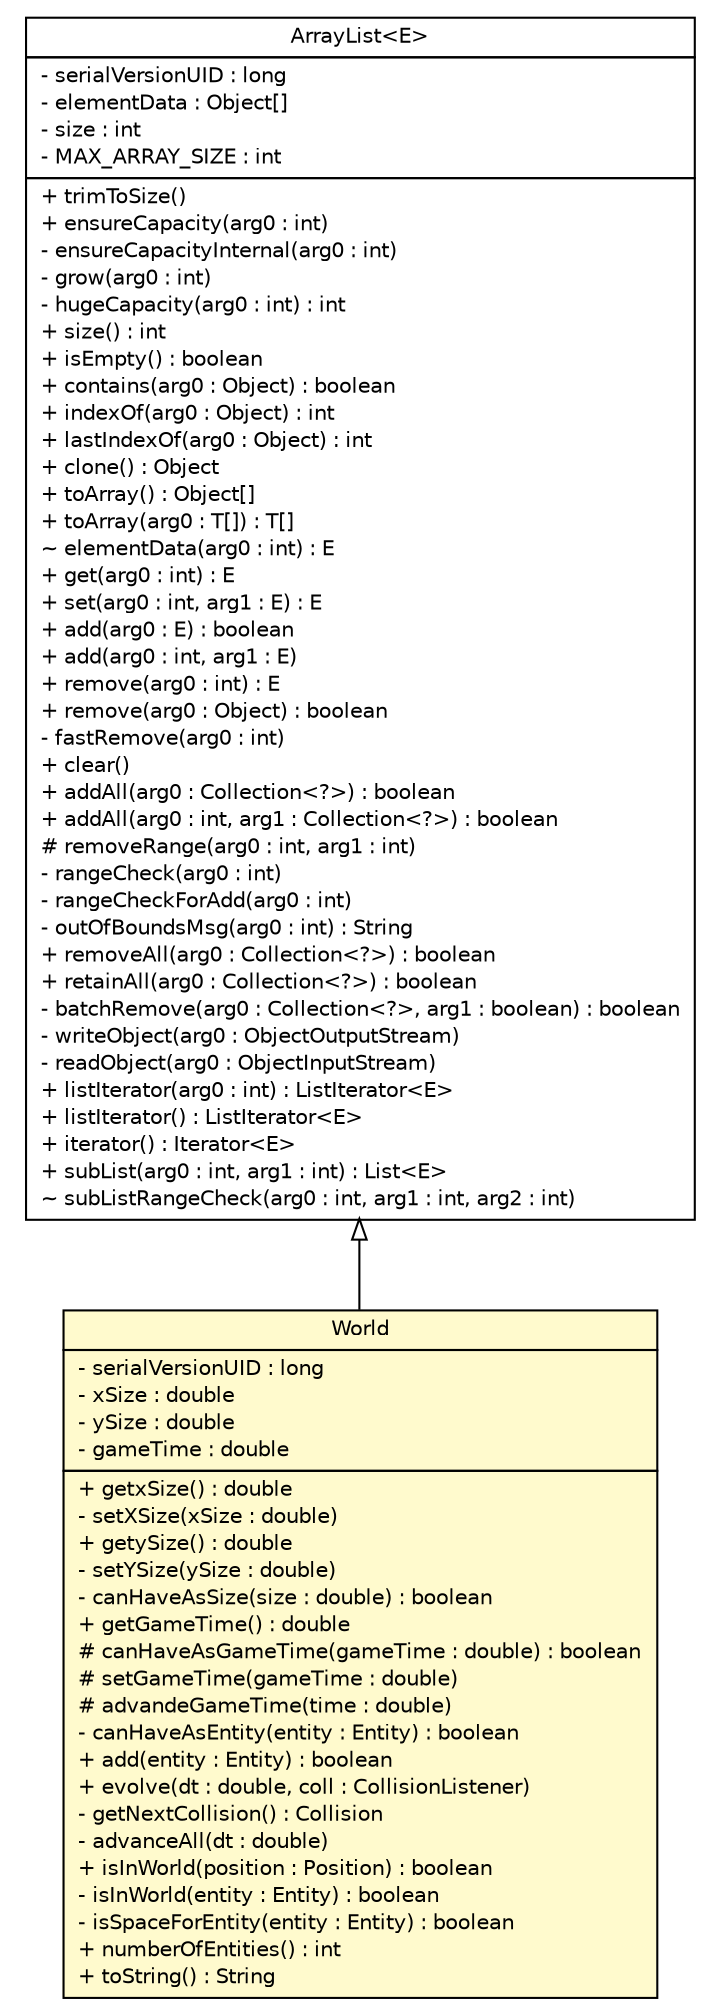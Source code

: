 #!/usr/local/bin/dot
#
# Class diagram 
# Generated by UMLGraph version R5_6 (http://www.umlgraph.org/)
#

digraph G {
	edge [fontname="Helvetica",fontsize=10,labelfontname="Helvetica",labelfontsize=10];
	node [fontname="Helvetica",fontsize=10,shape=plaintext];
	nodesep=0.25;
	ranksep=0.5;
	// world.World
	c17895 [label=<<table title="world.World" border="0" cellborder="1" cellspacing="0" cellpadding="2" port="p" bgcolor="lemonChiffon" href="./World.html">
		<tr><td><table border="0" cellspacing="0" cellpadding="1">
<tr><td align="center" balign="center"> World </td></tr>
		</table></td></tr>
		<tr><td><table border="0" cellspacing="0" cellpadding="1">
<tr><td align="left" balign="left"> - serialVersionUID : long </td></tr>
<tr><td align="left" balign="left"> - xSize : double </td></tr>
<tr><td align="left" balign="left"> - ySize : double </td></tr>
<tr><td align="left" balign="left"> - gameTime : double </td></tr>
		</table></td></tr>
		<tr><td><table border="0" cellspacing="0" cellpadding="1">
<tr><td align="left" balign="left"> + getxSize() : double </td></tr>
<tr><td align="left" balign="left"> - setXSize(xSize : double) </td></tr>
<tr><td align="left" balign="left"> + getySize() : double </td></tr>
<tr><td align="left" balign="left"> - setYSize(ySize : double) </td></tr>
<tr><td align="left" balign="left"> - canHaveAsSize(size : double) : boolean </td></tr>
<tr><td align="left" balign="left"> + getGameTime() : double </td></tr>
<tr><td align="left" balign="left"> # canHaveAsGameTime(gameTime : double) : boolean </td></tr>
<tr><td align="left" balign="left"> # setGameTime(gameTime : double) </td></tr>
<tr><td align="left" balign="left"> # advandeGameTime(time : double) </td></tr>
<tr><td align="left" balign="left"> - canHaveAsEntity(entity : Entity) : boolean </td></tr>
<tr><td align="left" balign="left"> + add(entity : Entity) : boolean </td></tr>
<tr><td align="left" balign="left"> + evolve(dt : double, coll : CollisionListener) </td></tr>
<tr><td align="left" balign="left"> - getNextCollision() : Collision </td></tr>
<tr><td align="left" balign="left"> - advanceAll(dt : double) </td></tr>
<tr><td align="left" balign="left"> + isInWorld(position : Position) : boolean </td></tr>
<tr><td align="left" balign="left"> - isInWorld(entity : Entity) : boolean </td></tr>
<tr><td align="left" balign="left"> - isSpaceForEntity(entity : Entity) : boolean </td></tr>
<tr><td align="left" balign="left"> + numberOfEntities() : int </td></tr>
<tr><td align="left" balign="left"> + toString() : String </td></tr>
		</table></td></tr>
		</table>>, URL="./World.html", fontname="Helvetica", fontcolor="black", fontsize=10.0];
	//world.World extends java.util.ArrayList<world.entity.Entity>
	c17921:p -> c17895:p [dir=back,arrowtail=empty];
	// java.util.ArrayList<E>
	c17921 [label=<<table title="java.util.ArrayList" border="0" cellborder="1" cellspacing="0" cellpadding="2" port="p" href="http://java.sun.com/j2se/1.4.2/docs/api/java/util/ArrayList.html">
		<tr><td><table border="0" cellspacing="0" cellpadding="1">
<tr><td align="center" balign="center"> ArrayList&lt;E&gt; </td></tr>
		</table></td></tr>
		<tr><td><table border="0" cellspacing="0" cellpadding="1">
<tr><td align="left" balign="left"> - serialVersionUID : long </td></tr>
<tr><td align="left" balign="left"> - elementData : Object[] </td></tr>
<tr><td align="left" balign="left"> - size : int </td></tr>
<tr><td align="left" balign="left"> - MAX_ARRAY_SIZE : int </td></tr>
		</table></td></tr>
		<tr><td><table border="0" cellspacing="0" cellpadding="1">
<tr><td align="left" balign="left"> + trimToSize() </td></tr>
<tr><td align="left" balign="left"> + ensureCapacity(arg0 : int) </td></tr>
<tr><td align="left" balign="left"> - ensureCapacityInternal(arg0 : int) </td></tr>
<tr><td align="left" balign="left"> - grow(arg0 : int) </td></tr>
<tr><td align="left" balign="left"> - hugeCapacity(arg0 : int) : int </td></tr>
<tr><td align="left" balign="left"> + size() : int </td></tr>
<tr><td align="left" balign="left"> + isEmpty() : boolean </td></tr>
<tr><td align="left" balign="left"> + contains(arg0 : Object) : boolean </td></tr>
<tr><td align="left" balign="left"> + indexOf(arg0 : Object) : int </td></tr>
<tr><td align="left" balign="left"> + lastIndexOf(arg0 : Object) : int </td></tr>
<tr><td align="left" balign="left"> + clone() : Object </td></tr>
<tr><td align="left" balign="left"> + toArray() : Object[] </td></tr>
<tr><td align="left" balign="left"> + toArray(arg0 : T[]) : T[] </td></tr>
<tr><td align="left" balign="left"> ~ elementData(arg0 : int) : E </td></tr>
<tr><td align="left" balign="left"> + get(arg0 : int) : E </td></tr>
<tr><td align="left" balign="left"> + set(arg0 : int, arg1 : E) : E </td></tr>
<tr><td align="left" balign="left"> + add(arg0 : E) : boolean </td></tr>
<tr><td align="left" balign="left"> + add(arg0 : int, arg1 : E) </td></tr>
<tr><td align="left" balign="left"> + remove(arg0 : int) : E </td></tr>
<tr><td align="left" balign="left"> + remove(arg0 : Object) : boolean </td></tr>
<tr><td align="left" balign="left"> - fastRemove(arg0 : int) </td></tr>
<tr><td align="left" balign="left"> + clear() </td></tr>
<tr><td align="left" balign="left"> + addAll(arg0 : Collection&lt;?&gt;) : boolean </td></tr>
<tr><td align="left" balign="left"> + addAll(arg0 : int, arg1 : Collection&lt;?&gt;) : boolean </td></tr>
<tr><td align="left" balign="left"> # removeRange(arg0 : int, arg1 : int) </td></tr>
<tr><td align="left" balign="left"> - rangeCheck(arg0 : int) </td></tr>
<tr><td align="left" balign="left"> - rangeCheckForAdd(arg0 : int) </td></tr>
<tr><td align="left" balign="left"> - outOfBoundsMsg(arg0 : int) : String </td></tr>
<tr><td align="left" balign="left"> + removeAll(arg0 : Collection&lt;?&gt;) : boolean </td></tr>
<tr><td align="left" balign="left"> + retainAll(arg0 : Collection&lt;?&gt;) : boolean </td></tr>
<tr><td align="left" balign="left"> - batchRemove(arg0 : Collection&lt;?&gt;, arg1 : boolean) : boolean </td></tr>
<tr><td align="left" balign="left"> - writeObject(arg0 : ObjectOutputStream) </td></tr>
<tr><td align="left" balign="left"> - readObject(arg0 : ObjectInputStream) </td></tr>
<tr><td align="left" balign="left"> + listIterator(arg0 : int) : ListIterator&lt;E&gt; </td></tr>
<tr><td align="left" balign="left"> + listIterator() : ListIterator&lt;E&gt; </td></tr>
<tr><td align="left" balign="left"> + iterator() : Iterator&lt;E&gt; </td></tr>
<tr><td align="left" balign="left"> + subList(arg0 : int, arg1 : int) : List&lt;E&gt; </td></tr>
<tr><td align="left" balign="left"> ~ subListRangeCheck(arg0 : int, arg1 : int, arg2 : int) </td></tr>
		</table></td></tr>
		</table>>, URL="http://java.sun.com/j2se/1.4.2/docs/api/java/util/ArrayList.html", fontname="Helvetica", fontcolor="black", fontsize=10.0];
}

